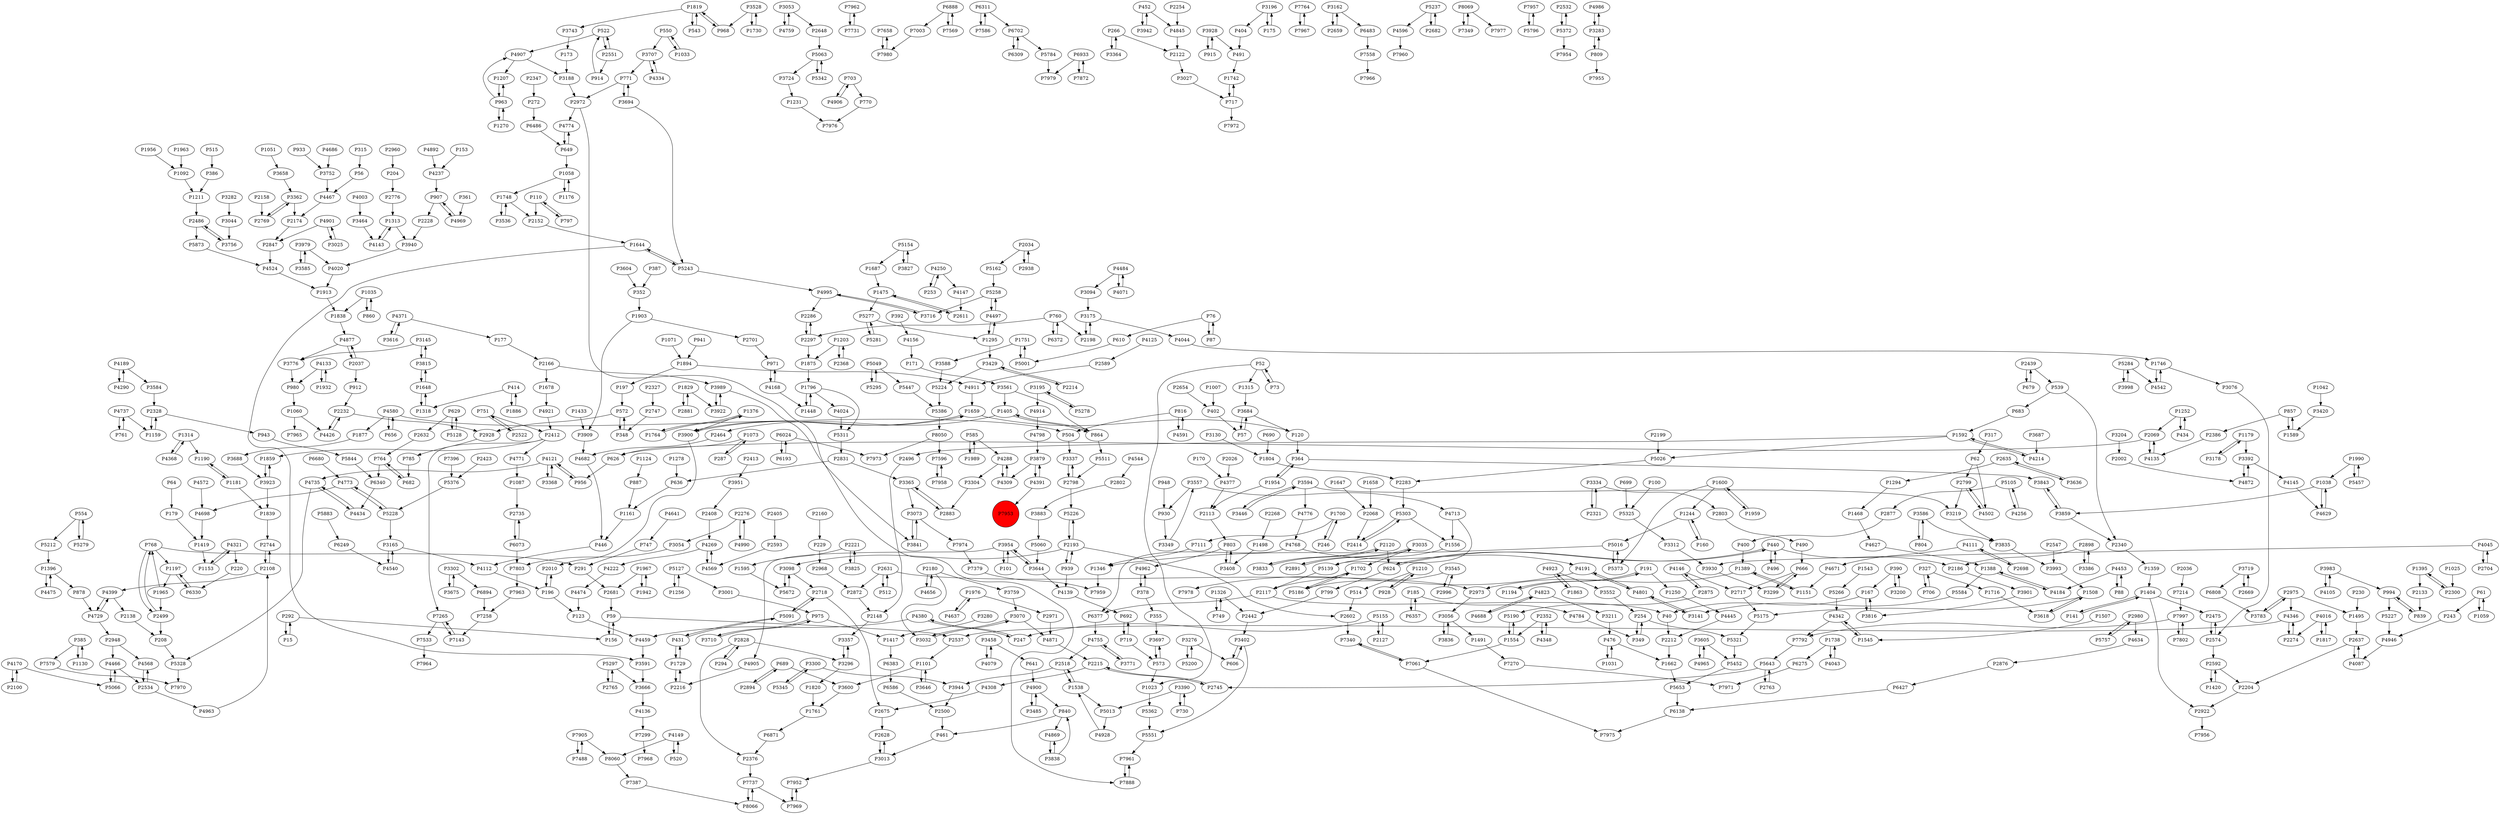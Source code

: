 digraph {
	P1190 -> P1181
	P2948 -> P4568
	P5873 -> P4524
	P1211 -> P2486
	P3073 -> P7974
	P1498 -> P3408
	P4540 -> P3165
	P4445 -> P2212
	P2442 -> P3402
	P2928 -> P785
	P2971 -> P4871
	P760 -> P2297
	P2496 -> P2148
	P3053 -> P4759
	P1256 -> P5127
	P3188 -> P2972
	P4877 -> P2037
	P2036 -> P7214
	P1315 -> P3684
	P2574 -> P2592
	P2328 -> P1159
	P2763 -> P5643
	P816 -> P4591
	P760 -> P2198
	P1687 -> P1475
	P5303 -> P1556
	P4962 -> P378
	P2802 -> P3883
	P2037 -> P912
	P185 -> P6357
	P7533 -> P7964
	P6680 -> P4773
	P4133 -> P1932
	P666 -> P3299
	P2300 -> P1395
	P7962 -> P7731
	P2108 -> P2744
	P1702 -> P5186
	P355 -> P3697
	P1203 -> P2368
	P7658 -> P7980
	P994 -> P5227
	P3130 -> P1804
	P3282 -> P3044
	P5224 -> P5386
	P504 -> P3337
	P3707 -> P771
	P554 -> P5279
	P7003 -> P7980
	P3365 -> P3073
	P3195 -> P5278
	P3783 -> P2975
	P2327 -> P2747
	P6311 -> P7586
	P387 -> P352
	P1545 -> P4342
	P975 -> P1417
	P404 -> P491
	P1007 -> P402
	P839 -> P994
	P7764 -> P7967
	P4168 -> P971
	P4502 -> P2799
	P4426 -> P2232
	P3838 -> P840
	P2002 -> P4872
	P2828 -> P3296
	P971 -> P4168
	P1252 -> P434
	P3013 -> P7952
	P4105 -> P3983
	P512 -> P2631
	P840 -> P461
	P768 -> P1197
	P4399 -> P4729
	P3954 -> P4905
	P4020 -> P1913
	P196 -> P2010
	P1031 -> P476
	P3816 -> P167
	P5328 -> P7970
	P3954 -> P101
	P1863 -> P4923
	P3979 -> P3585
	P5060 -> P3644
	P5284 -> P4542
	P414 -> P1318
	P6372 -> P760
	P1761 -> P6871
	P2297 -> P1875
	P266 -> P3364
	P4773 -> P4698
	P4459 -> P3591
	P2212 -> P1662
	P1746 -> P3076
	P2534 -> P4963
	P2166 -> P3989
	P3716 -> P4995
	P3900 -> P1659
	P4871 -> P2215
	P2276 -> P4990
	P7974 -> P7379
	P3141 -> P4801
	P4729 -> P4399
	P52 -> P1315
	P4377 -> P2113
	P5154 -> P1687
	P1059 -> P61
	P4544 -> P2802
	P4112 -> P196
	P2522 -> P751
	P5376 -> P5228
	P4222 -> P4474
	P2108 -> P4399
	P6330 -> P1197
	P229 -> P2968
	P4634 -> P2876
	P3302 -> P3675
	P3362 -> P2769
	P253 -> P4250
	P1388 -> P5584
	P3883 -> P5060
	P1738 -> P4043
	P2980 -> P5757
	P4170 -> P2100
	P7980 -> P7658
	P292 -> P15
	P6933 -> P7979
	P7558 -> P7966
	P1092 -> P1211
	P1746 -> P4542
	P799 -> P2442
	P1179 -> P3392
	P5643 -> P2745
	P751 -> P2522
	P7905 -> P7488
	P5325 -> P3312
	P2894 -> P689
	P4801 -> P3141
	P5237 -> P4596
	P1829 -> P2881
	P1389 -> P1151
	P3056 -> P1491
	P1475 -> P5277
	P7265 -> P7143
	P1404 -> P141
	P3616 -> P4371
	P550 -> P1033
	P4087 -> P2637
	P2922 -> P7956
	P3458 -> P4079
	P1678 -> P4921
	P4189 -> P3584
	P3879 -> P4309
	P761 -> P4737
	P878 -> P4729
	P3951 -> P2408
	P4371 -> P3616
	P7299 -> P7968
	P5258 -> P3716
	P5373 -> P5016
	P73 -> P52
	P2221 -> P1595
	P5049 -> P5295
	P2875 -> P5190
	P3196 -> P404
	P1877 -> P3688
	P4923 -> P3552
	P3776 -> P980
	P7803 -> P7963
	P2412 -> P7265
	P440 -> P496
	P141 -> P1404
	P3276 -> P5200
	P8069 -> P7349
	P1965 -> P768
	P4125 -> P2589
	P5297 -> P2765
	P2193 -> P5226
	P2681 -> P59
	P5844 -> P6340
	P4143 -> P1313
	P160 -> P1244
	P490 -> P666
	P2423 -> P5376
	P649 -> P1058
	P246 -> P1700
	P8066 -> P7737
	P689 -> P3600
	P1313 -> P4143
	P1153 -> P4321
	P5757 -> P2980
	P7957 -> P5796
	P2352 -> P4348
	P4755 -> P3771
	P3402 -> P606
	P361 -> P4969
	P933 -> P3752
	P4995 -> P3716
	P431 -> P1729
	P3302 -> P6894
	P1023 -> P5362
	P719 -> P573
	P2499 -> P768
	P4737 -> P761
	P2532 -> P5372
	P4845 -> P2122
	P2744 -> P2108
	P7997 -> P7792
	P7967 -> P7764
	P1600 -> P5373
	P2120 -> P624
	P3545 -> P2996
	P364 -> P3843
	P4801 -> P4191
	P1658 -> P2068
	P5243 -> P1644
	P327 -> P1716
	P948 -> P930
	P1231 -> P7976
	P914 -> P522
	P156 -> P59
	P179 -> P1419
	P912 -> P2232
	P3299 -> P666
	P3644 -> P3954
	P2631 -> P2973
	P1819 -> P968
	P2166 -> P1678
	P7579 -> P7970
	P5162 -> P5258
	P1956 -> P1092
	P3458 -> P641
	P5258 -> P4497
	P864 -> P5511
	P4237 -> P907
	P378 -> P4962
	P2881 -> P1829
	P3942 -> P452
	P4214 -> P1592
	P62 -> P2799
	P3923 -> P1859
	P2204 -> P2922
	P461 -> P3013
	P968 -> P1819
	P1071 -> P1894
	P4256 -> P5105
	P7731 -> P7962
	P7905 -> P8060
	P1433 -> P3909
	P4346 -> P2537
	P4269 -> P4569
	P4288 -> P3304
	P689 -> P2894
	P915 -> P3928
	P975 -> P3710
	P208 -> P5328
	P5016 -> P1346
	P4798 -> P3879
	P2968 -> P2872
	P5311 -> P2831
	P3094 -> P3175
	P5063 -> P3724
	P2193 -> P2602
	P390 -> P167
	P1738 -> P6275
	P1729 -> P431
	P3557 -> P930
	P3594 -> P3219
	P994 -> P839
	P59 -> P2537
	P3056 -> P3836
	P4735 -> P4434
	P1644 -> P5243
	P860 -> P1035
	P939 -> P2193
	P1295 -> P4497
	P3195 -> P4914
	P5226 -> P2193
	P496 -> P440
	P5447 -> P5386
	P352 -> P1903
	P2340 -> P1359
	P88 -> P4453
	P2464 -> P4682
	P4484 -> P4071
	P4698 -> P1419
	P2276 -> P3054
	P3337 -> P2798
	P5796 -> P7957
	P907 -> P2228
	P120 -> P364
	P2799 -> P3219
	P816 -> P504
	P2975 -> P1495
	P3013 -> P2628
	P4735 -> P5328
	P294 -> P2828
	P4524 -> P1913
	P101 -> P3954
	P5278 -> P3195
	P191 -> P1194
	P7888 -> P7961
	P1700 -> P246
	P5266 -> P4342
	P4147 -> P2611
	P1396 -> P4475
	P6871 -> P2376
	P4079 -> P3458
	P2274 -> P4346
	P4045 -> P3930
	P2631 -> P512
	P6340 -> P4434
	P52 -> P73
	P3162 -> P2659
	P857 -> P1589
	P3684 -> P120
	P2975 -> P4346
	P2798 -> P3337
	P6309 -> P6702
	P3070 -> P4871
	P629 -> P2632
	P3998 -> P5284
	P1963 -> P1092
	P3357 -> P3296
	P4139 -> P692
	P3688 -> P3923
	P4768 -> P6377
	P2765 -> P5297
	P64 -> P179
	P5584 -> P3141
	P3390 -> P5013
	P123 -> P4459
	P1161 -> P446
	P4946 -> P4087
	P1051 -> P3658
	P2975 -> P3783
	P539 -> P2340
	P4168 -> P1448
	P2439 -> P539
	P1659 -> P3900
	P5511 -> P2798
	P4497 -> P1295
	P4776 -> P4768
	P5155 -> P2127
	P1419 -> P1153
	P2180 -> P4656
	P4466 -> P5066
	P3175 -> P2198
	P573 -> P3697
	P327 -> P706
	P2486 -> P3756
	P1875 -> P1796
	P1959 -> P1600
	P1751 -> P3588
	P5372 -> P2532
	P1250 -> P4445
	P3175 -> P4044
	P2486 -> P5873
	P3053 -> P2648
	P4637 -> P1976
	P1060 -> P4426
	P204 -> P2776
	P452 -> P3942
	P6894 -> P7258
	P1405 -> P2464
	P2412 -> P4771
	P3528 -> P1730
	P2122 -> P3027
	P4713 -> P1556
	P1376 -> P1764
	P3594 -> P3446
	P5653 -> P6138
	P2547 -> P3993
	P4568 -> P2534
	P930 -> P3349
	P3697 -> P573
	P4191 -> P4801
	P15 -> P292
	P1600 -> P1959
	P440 -> P2186
	P4024 -> P5311
	P2376 -> P7737
	P3836 -> P3056
	P4963 -> P2108
	P4016 -> P2274
	P7258 -> P7143
	P1060 -> P7965
	P2069 -> P626
	P2026 -> P4377
	P4149 -> P520
	P4371 -> P177
	P167 -> P40
	P4149 -> P8060
	P3312 -> P3930
	P768 -> P291
	P5066 -> P4466
	P4145 -> P4629
	P2776 -> P1313
	P3600 -> P1761
	P2412 -> P1859
	P2408 -> P4269
	P1932 -> P4133
	P3219 -> P3835
	P1295 -> P3429
	P649 -> P4774
	P2574 -> P2475
	P4269 -> P4222
	P1025 -> P2300
	P3585 -> P3979
	P3719 -> P2669
	P1326 -> P2442
	P2898 -> P2186
	P5284 -> P3998
	P1405 -> P864
	P522 -> P4907
	P771 -> P2972
	P4146 -> P2717
	P5091 -> P2718
	P5228 -> P4773
	P5063 -> P5342
	P907 -> P4969
	P2120 -> P3833
	P390 -> P3200
	P4986 -> P3283
	P2898 -> P3386
	P7214 -> P7997
	P585 -> P4288
	P4399 -> P2138
	P291 -> P2681
	P5281 -> P5277
	P5643 -> P2763
	P3464 -> P4143
	P809 -> P3283
	P3283 -> P4986
	P515 -> P386
	P5386 -> P8050
	P1886 -> P414
	P4771 -> P1087
	P2413 -> P3951
	P3536 -> P1748
	P1659 -> P120
	P1252 -> P2069
	P3025 -> P4901
	P440 -> P624
	P1965 -> P2499
	P4191 -> P7978
	P2193 -> P3098
	P636 -> P1161
	P2113 -> P803
	P4453 -> P88
	P3044 -> P3756
	P5105 -> P2877
	P7265 -> P7533
	P171 -> P3561
	P1087 -> P2735
	P887 -> P1161
	P730 -> P3390
	P4759 -> P3053
	P61 -> P243
	P703 -> P4906
	P4348 -> P2352
	P3707 -> P4334
	P5105 -> P4256
	P6024 -> P7973
	P177 -> P2166
	P1130 -> P385
	P57 -> P3684
	P2593 -> P4569
	P2611 -> P1475
	P1589 -> P857
	P1448 -> P1796
	P230 -> P1495
	P5277 -> P5281
	P610 -> P5001
	P1859 -> P3923
	P4133 -> P980
	P392 -> P4156
	P624 -> P440
	P8060 -> P7387
	P4342 -> P1545
	P1796 -> P1448
	P4135 -> P2069
	P2747 -> P348
	P254 -> P5321
	P1819 -> P3743
	P5228 -> P3165
	P4572 -> P4698
	P5154 -> P3827
	P6483 -> P7558
	P3724 -> P1231
	P3200 -> P390
	P4170 -> P5066
	P6888 -> P7569
	P6486 -> P649
	P4990 -> P2276
	P5013 -> P4928
	P191 -> P1250
	P4872 -> P3392
	P2875 -> P4146
	P2635 -> P1294
	P1396 -> P878
	P247 -> P4380
	P7586 -> P6311
	P7349 -> P8069
	P4869 -> P3838
	P2215 -> P2745
	P4288 -> P4309
	P348 -> P572
	P5362 -> P5551
	P3710 -> P975
	P3076 -> P2574
	P5342 -> P5063
	P6933 -> P7872
	P1207 -> P963
	P5784 -> P7979
	P1700 -> P7111
	P1197 -> P1965
	P1829 -> P3922
	P3666 -> P4136
	P1751 -> P5001
	P2632 -> P764
	P1804 -> P2283
	P2631 -> P2872
	P3979 -> P4020
	P5127 -> P3001
	P3604 -> P352
	P3035 -> P2891
	P939 -> P4139
	P2283 -> P5303
	P7737 -> P8066
	P4784 -> P349
	P4391 -> P7953
	P1346 -> P7959
	P6311 -> P6702
	P572 -> P348
	P3815 -> P3145
	P3954 -> P3644
	P3098 -> P2718
	P385 -> P7579
	P3944 -> P2500
	P5883 -> P6249
	P2010 -> P196
	P4892 -> P4237
	P4290 -> P4189
	P5277 -> P1295
	P1073 -> P287
	P3833 -> P2120
	P2068 -> P2414
	P6073 -> P7803
	P1508 -> P5175
	P3928 -> P491
	P1395 -> P2133
	P7340 -> P7061
	P452 -> P4845
	P4686 -> P3752
	P2876 -> P6427
	P3594 -> P4776
	P5049 -> P5447
	P3408 -> P803
	P3032 -> P3070
	P4688 -> P4823
	P3390 -> P730
	P1058 -> P1176
	P6073 -> P2735
	P3211 -> P476
	P8050 -> P7973
	P543 -> P1819
	P2174 -> P2847
	P2828 -> P294
	P7596 -> P7958
	P2100 -> P4170
	P2215 -> P4308
	P3879 -> P4391
	P857 -> P2386
	P292 -> P156
	P3618 -> P1508
	P1194 -> P191
	P2704 -> P4045
	P1742 -> P717
	P840 -> P4869
	P1318 -> P1648
	P963 -> P1207
	P3658 -> P3362
	P2347 -> P272
	P764 -> P682
	P520 -> P4149
	P2669 -> P3719
	P1468 -> P4627
	P1729 -> P2216
	P196 -> P123
	P3771 -> P4755
	P3334 -> P2321
	P2352 -> P1554
	P4969 -> P907
	P2199 -> P5026
	P3694 -> P5243
	P1954 -> P2113
	P3940 -> P4020
	P2034 -> P2938
	P4768 -> P4191
	P1554 -> P5190
	P1894 -> P4911
	P2718 -> P2675
	P1294 -> P1468
	P4713 -> P5139
	P1967 -> P1942
	P4250 -> P253
	P1990 -> P1038
	P3841 -> P3073
	P2972 -> P7888
	P3392 -> P4872
	P2216 -> P1729
	P197 -> P572
	P1554 -> P7061
	P4334 -> P3707
	P1838 -> P4877
	P1038 -> P4629
	P7379 -> P7959
	P3545 -> P5186
	P4453 -> P4184
	P5295 -> P5049
	P3815 -> P1648
	P1388 -> P4184
	P1647 -> P2068
	P414 -> P1886
	P400 -> P1389
	P386 -> P1211
	P4346 -> P2274
	P4542 -> P1746
	P3334 -> P2803
	P4146 -> P2875
	P2386 -> P4135
	P7997 -> P7802
	P434 -> P1252
	P1420 -> P2592
	P943 -> P5844
	P2500 -> P461
	P3719 -> P6808
	P4136 -> P7299
	P3145 -> P3815
	P5127 -> P1256
	P626 -> P956
	P3859 -> P2340
	P3204 -> P2002
	P809 -> P7955
	P110 -> P2152
	P6383 -> P6586
	P3035 -> P1702
	P100 -> P5325
	P1101 -> P3646
	P804 -> P3586
	P4580 -> P1877
	P666 -> P2717
	P4391 -> P3879
	P2973 -> P3056
	P1181 -> P1839
	P706 -> P327
	P2148 -> P3357
	P4003 -> P3464
	P4184 -> P1388
	P2439 -> P679
	P4928 -> P1538
	P1159 -> P2328
	P3909 -> P4682
	P1035 -> P860
	P2718 -> P5091
	P690 -> P1804
	P476 -> P1031
	P4900 -> P840
	P2368 -> P1203
	P1764 -> P1376
	P2938 -> P2034
	P2268 -> P1498
	P364 -> P1954
	P6193 -> P6024
	P3928 -> P915
	P760 -> P6372
	P2193 -> P939
	P4877 -> P3776
	P1244 -> P160
	P1543 -> P5266
	P1595 -> P5672
	P1648 -> P1318
	P2254 -> P4845
	P522 -> P2551
	P1894 -> P197
	P2475 -> P2574
	P76 -> P87
	P3752 -> P4467
	P2799 -> P4502
	P6427 -> P6138
	P554 -> P5212
	P4641 -> P747
	P1176 -> P1058
	P402 -> P57
	P629 -> P5128
	P4121 -> P4735
	P3420 -> P1589
	P315 -> P56
	P5297 -> P3666
	P4111 -> P2698
	P61 -> P1059
	P87 -> P76
	P2534 -> P4568
	P1942 -> P1967
	P1748 -> P3536
	P4921 -> P2412
	P573 -> P1023
	P2659 -> P3162
	P5321 -> P5452
	P4321 -> P220
	P4045 -> P2704
	P683 -> P1592
	P3528 -> P968
	P4629 -> P1038
	P5026 -> P2283
	P2328 -> P943
	P3386 -> P2898
	P3586 -> P804
	P1817 -> P4016
	P4965 -> P3605
	P4823 -> P3211
	P3485 -> P4900
	P768 -> P2499
	P4474 -> P123
	P2499 -> P208
	P2198 -> P3175
	P764 -> P6340
	P2034 -> P5162
	P3027 -> P717
	P4580 -> P504
	P3605 -> P4965
	P5372 -> P7954
	P2537 -> P1101
	P7396 -> P5376
	P153 -> P4237
	P1244 -> P5016
	P1314 -> P1190
	P2798 -> P5226
	P5303 -> P2414
	P59 -> P156
	P2648 -> P5063
	P1556 -> P5139
	P4774 -> P649
	P3983 -> P994
	P1181 -> P1190
	P5186 -> P1702
	P682 -> P764
	P2769 -> P3362
	P3362 -> P2174
	P2117 -> P40
	P3743 -> P173
	P2701 -> P971
	P4773 -> P5228
	P4250 -> P4147
	P1197 -> P6330
	P3675 -> P3302
	P2635 -> P3636
	P4071 -> P4484
	P2405 -> P2593
	P3838 -> P4869
	P5457 -> P1990
	P2158 -> P2769
	P2221 -> P3825
	P1716 -> P3618
	P7143 -> P7265
	P1033 -> P550
	P3922 -> P3989
	P2228 -> P3940
	P5200 -> P3276
	P4484 -> P3094
	P2831 -> P3365
	P963 -> P4907
	P656 -> P4580
	P2232 -> P2928
	P4905 -> P2216
	P2297 -> P2286
	P52 -> P1023
	P1495 -> P2637
	P6888 -> P7003
	P1404 -> P2922
	P5212 -> P1396
	P2117 -> P6377
	P1395 -> P2300
	P3835 -> P3993
	P2602 -> P7340
	P3429 -> P5224
	P864 -> P1405
	P2948 -> P4466
	P2286 -> P2297
	P2877 -> P400
	P692 -> P719
	P2180 -> P3032
	P2803 -> P490
	P751 -> P2412
	P7958 -> P7596
	P1592 -> P2496
	P4907 -> P1207
	P5139 -> P2117
	P797 -> P110
	P3429 -> P2214
	P7270 -> P7971
	P803 -> P3408
	P76 -> P610
	P1592 -> P4214
	P3825 -> P2221
	P5279 -> P554
	P167 -> P3816
	P1313 -> P3940
	P1748 -> P2152
	P3827 -> P5154
	P3694 -> P771
	P3561 -> P1405
	P3923 -> P1839
	P1538 -> P5013
	P2847 -> P4524
	P1359 -> P1404
	P6586 -> P2500
	P254 -> P349
	P4380 -> P247
	P6702 -> P5784
	P2138 -> P208
	P6249 -> P4540
	P220 -> P6330
	P3300 -> P5345
	P4627 -> P1388
	P3756 -> P2486
	P4368 -> P1314
	P4911 -> P1659
	P4900 -> P3485
	P62 -> P4502
	P3165 -> P4540
	P2972 -> P4774
	P3296 -> P1820
	P3636 -> P2635
	P287 -> P1073
	P3859 -> P3843
	P2592 -> P2204
	P4591 -> P816
	P2551 -> P522
	P514 -> P2602
	P6808 -> P3783
	P1903 -> P3909
	P6275 -> P7971
	P175 -> P3196
	P1326 -> P749
	P2717 -> P5175
	P2186 -> P3901
	P7872 -> P6933
	P170 -> P4377
	P3901 -> P3816
	P3644 -> P4139
	P7802 -> P7997
	P2828 -> P2376
	P40 -> P2212
	P539 -> P683
	P3054 -> P7803
	P491 -> P1742
	P4907 -> P3188
	P5243 -> P4995
	P185 -> P4784
	P4043 -> P1738
	P2069 -> P4135
	P2232 -> P4426
	P3276 -> P606
	P385 -> P1130
	P3304 -> P2883
	P1662 -> P5653
	P7969 -> P7952
	P266 -> P2122
	P2589 -> P4911
	P3283 -> P809
	P3349 -> P3557
	P3561 -> P864
	P6024 -> P6193
	P5001 -> P1751
	P446 -> P4112
	P4923 -> P1863
	P1314 -> P4368
	P963 -> P1270
	P3586 -> P3835
	P1592 -> P5026
	P317 -> P62
	P4729 -> P2948
	P110 -> P797
	P1270 -> P963
	P6138 -> P7975
	P476 -> P1662
	P749 -> P1326
	P3368 -> P4121
	P771 -> P3694
	P1976 -> P4637
	P1648 -> P3815
	P4823 -> P4688
	P6357 -> P185
	P8050 -> P7596
	P2891 -> P3035
	P8069 -> P7977
	P1644 -> P3591
	P699 -> P5325
	P3989 -> P3841
	P2682 -> P5237
	P770 -> P7976
	P1101 -> P3600
	P6702 -> P6309
	P7387 -> P8066
	P4309 -> P4288
	P4121 -> P3368
	P4121 -> P956
	P1954 -> P364
	P3165 -> P4112
	P717 -> P1742
	P4016 -> P1817
	P2831 -> P636
	P5190 -> P1554
	P1376 -> P3900
	P1796 -> P5311
	P3584 -> P2328
	P1151 -> P1389
	P2883 -> P3365
	P1819 -> P543
	P3001 -> P975
	P173 -> P3188
	P3687 -> P4214
	P5091 -> P431
	P2592 -> P1420
	P1538 -> P2518
	P3392 -> P4145
	P5227 -> P4946
	P4189 -> P4290
	P3989 -> P3922
	P1976 -> P2971
	P2628 -> P3013
	P3552 -> P254
	P5016 -> P5373
	P4569 -> P4269
	P7963 -> P7258
	P1491 -> P7270
	P550 -> P3707
	P1278 -> P636
	P747 -> P291
	P7792 -> P5643
	P2321 -> P3334
	P7061 -> P7975
	P1404 -> P2475
	P4342 -> P7792
	P4901 -> P2847
	P7488 -> P7905
	P3196 -> P175
	P7961 -> P7888
	P3145 -> P3776
	P1203 -> P1875
	P3280 -> P1417
	P3588 -> P5224
	P1210 -> P514
	P1179 -> P3178
	P272 -> P6486
	P3070 -> P3032
	P803 -> P4962
	P2551 -> P914
	P3930 -> P3299
	P4111 -> P4671
	P1210 -> P928
	P4466 -> P2534
	P3296 -> P3357
	P1903 -> P2701
	P243 -> P4946
	P4995 -> P2286
	P2037 -> P4877
	P1839 -> P2744
	P5175 -> P5321
	P2960 -> P204
	P1475 -> P2611
	P2518 -> P3944
	P2180 -> P3759
	P4434 -> P4735
	P4755 -> P2518
	P5237 -> P2682
	P4321 -> P1153
	P1990 -> P5457
	P3446 -> P3594
	P1417 -> P6383
	P1702 -> P2117
	P1035 -> P1838
	P4044 -> P1746
	P4901 -> P3025
	P4380 -> P4459
	P3073 -> P3841
	P980 -> P1060
	P719 -> P692
	P3605 -> P5452
	P3402 -> P5551
	P2980 -> P4634
	P5128 -> P629
	P2637 -> P4087
	P703 -> P770
	P6377 -> P4755
	P2735 -> P6073
	P2414 -> P5303
	P1820 -> P1761
	P2654 -> P402
	P3759 -> P3070
	P1600 -> P1244
	P2518 -> P1538
	P56 -> P4467
	P2152 -> P1644
	P1989 -> P585
	P3900 -> P2010
	P2745 -> P2215
	P2996 -> P3545
	P3098 -> P5672
	P4596 -> P7960
	P431 -> P5091
	P606 -> P3402
	P4497 -> P5258
	P5672 -> P3098
	P4156 -> P171
	P1058 -> P1748
	P679 -> P2439
	P572 -> P2928
	P3178 -> P1179
	P624 -> P799
	P3646 -> P1101
	P4737 -> P1159
	P4906 -> P703
	P1038 -> P3859
	P3684 -> P57
	P7569 -> P6888
	P1389 -> P2973
	P1507 -> P1545
	P3983 -> P4105
	P1042 -> P3420
	P1967 -> P2681
	P928 -> P1210
	P2133 -> P839
	P349 -> P254
	P5345 -> P3300
	P2675 -> P2628
	P3364 -> P266
	P1508 -> P3618
	P5551 -> P7961
	P4580 -> P656
	P3993 -> P1508
	P7952 -> P7969
	P4475 -> P1396
	P2214 -> P3429
	P1124 -> P887
	P378 -> P355
	P3365 -> P2883
	P641 -> P4900
	P585 -> P1989
	P1730 -> P3528
	P4656 -> P2180
	P7111 -> P1346
	P4671 -> P1151
	P785 -> P682
	P717 -> P7972
	P2872 -> P2148
	P5155 -> P247
	P3843 -> P3859
	P941 -> P1894
	P1073 -> P626
	P3591 -> P3666
	P2698 -> P4111
	P7061 -> P7340
	P2637 -> P2204
	P3162 -> P6483
	P4682 -> P446
	P5452 -> P5653
	P2127 -> P5155
	P1796 -> P4024
	P956 -> P4121
	P4308 -> P2675
	P3300 -> P3944
	P1913 -> P1838
	P4467 -> P2174
	P4914 -> P4798
	P3557 -> P4713
	P2160 -> P229
	P7737 -> P7969
	P7953 [shape=circle]
	P7953 [style=filled]
	P7953 [fillcolor=red]
}